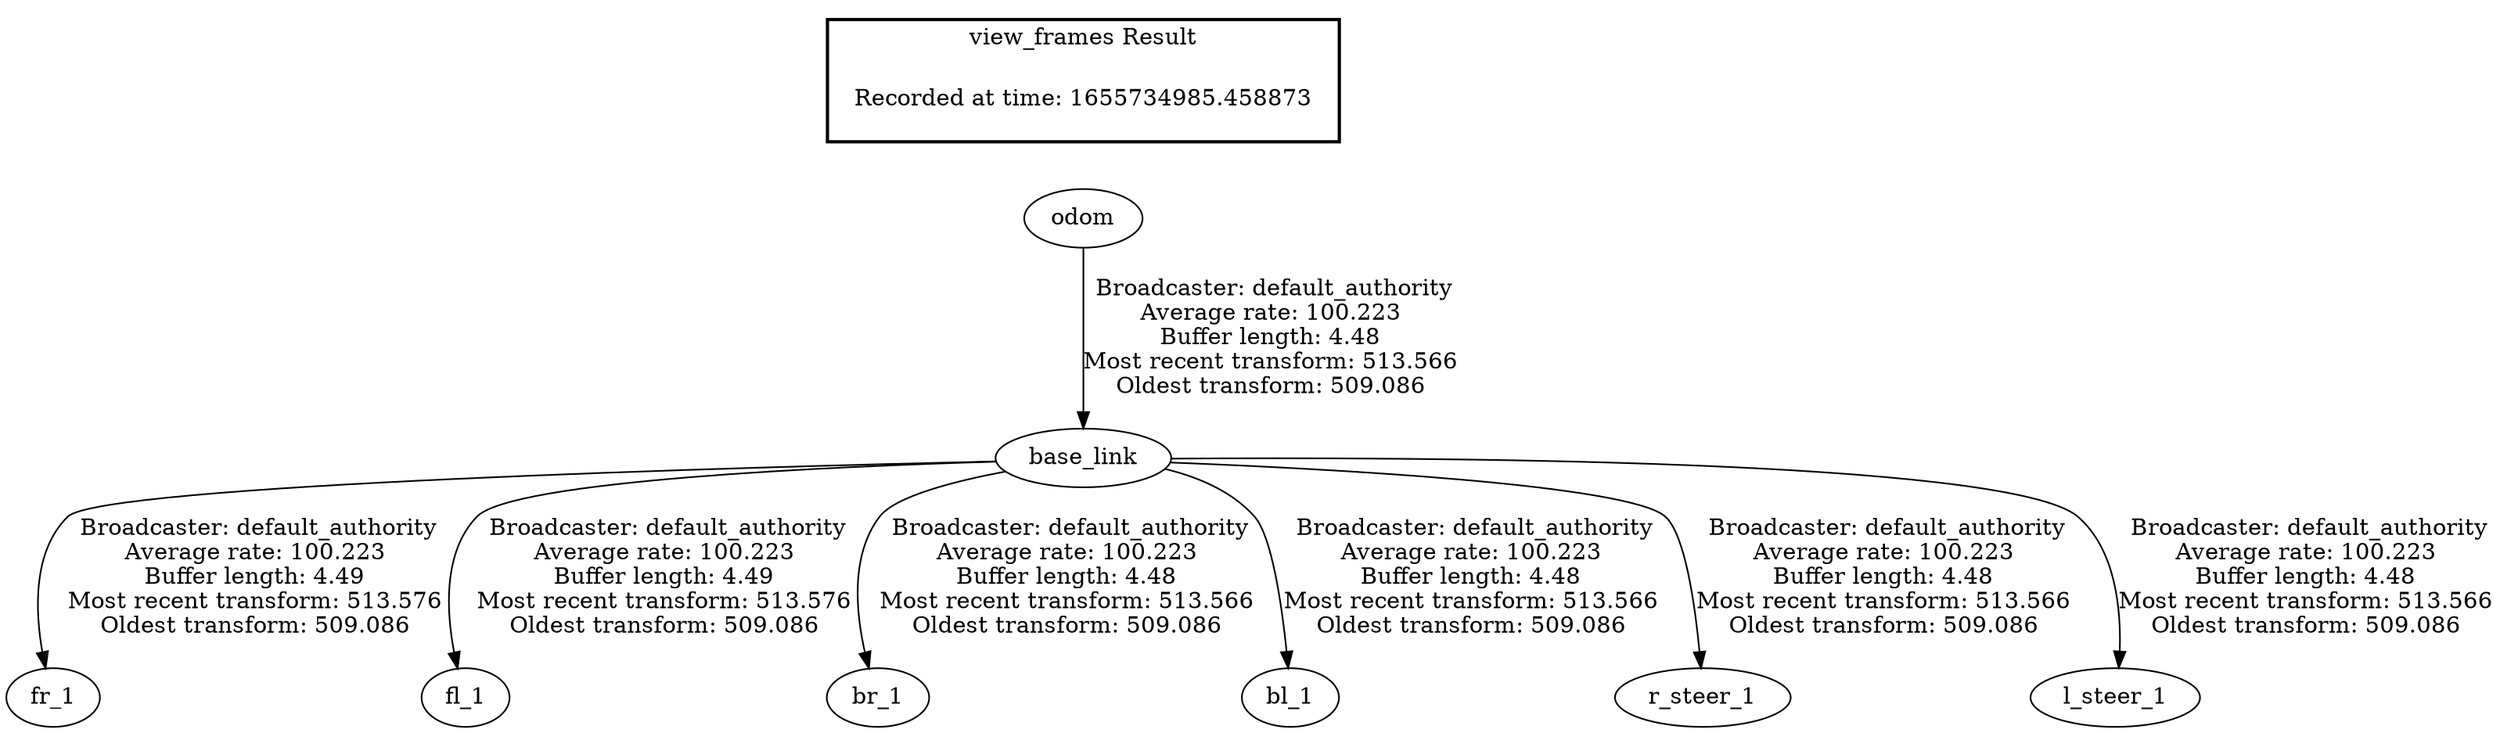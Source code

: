 digraph G {
"base_link" -> "fr_1"[label=" Broadcaster: default_authority\nAverage rate: 100.223\nBuffer length: 4.49\nMost recent transform: 513.576\nOldest transform: 509.086\n"];
"odom" -> "base_link"[label=" Broadcaster: default_authority\nAverage rate: 100.223\nBuffer length: 4.48\nMost recent transform: 513.566\nOldest transform: 509.086\n"];
"base_link" -> "fl_1"[label=" Broadcaster: default_authority\nAverage rate: 100.223\nBuffer length: 4.49\nMost recent transform: 513.576\nOldest transform: 509.086\n"];
"base_link" -> "br_1"[label=" Broadcaster: default_authority\nAverage rate: 100.223\nBuffer length: 4.48\nMost recent transform: 513.566\nOldest transform: 509.086\n"];
"base_link" -> "bl_1"[label=" Broadcaster: default_authority\nAverage rate: 100.223\nBuffer length: 4.48\nMost recent transform: 513.566\nOldest transform: 509.086\n"];
"base_link" -> "r_steer_1"[label=" Broadcaster: default_authority\nAverage rate: 100.223\nBuffer length: 4.48\nMost recent transform: 513.566\nOldest transform: 509.086\n"];
"base_link" -> "l_steer_1"[label=" Broadcaster: default_authority\nAverage rate: 100.223\nBuffer length: 4.48\nMost recent transform: 513.566\nOldest transform: 509.086\n"];
edge [style=invis];
 subgraph cluster_legend { style=bold; color=black; label ="view_frames Result";
"Recorded at time: 1655734985.458873"[ shape=plaintext ] ;
}->"odom";
}